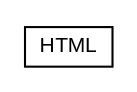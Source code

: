 #!/usr/local/bin/dot
#
# Class diagram 
# Generated by UMLGraph version R5_5-8-g8c637c (http://www.umlgraph.org/)
#

digraph G {
	edge [fontname="arial",fontsize=10,labelfontname="arial",labelfontsize=10];
	node [fontname="arial",fontsize=10,shape=plaintext];
	nodesep=0.25;
	ranksep=0.5;
	// html.composite.master.agent.html.HTML
	c28 [label=<<table title="html.composite.master.agent.html.HTML" border="0" cellborder="1" cellspacing="0" cellpadding="2" port="p" href="./HTML.html">
		<tr><td><table border="0" cellspacing="0" cellpadding="1">
<tr><td align="center" balign="center"> HTML </td></tr>
		</table></td></tr>
		</table>>, URL="./HTML.html", fontname="arial", fontcolor="black", fontsize=10.0];
}

